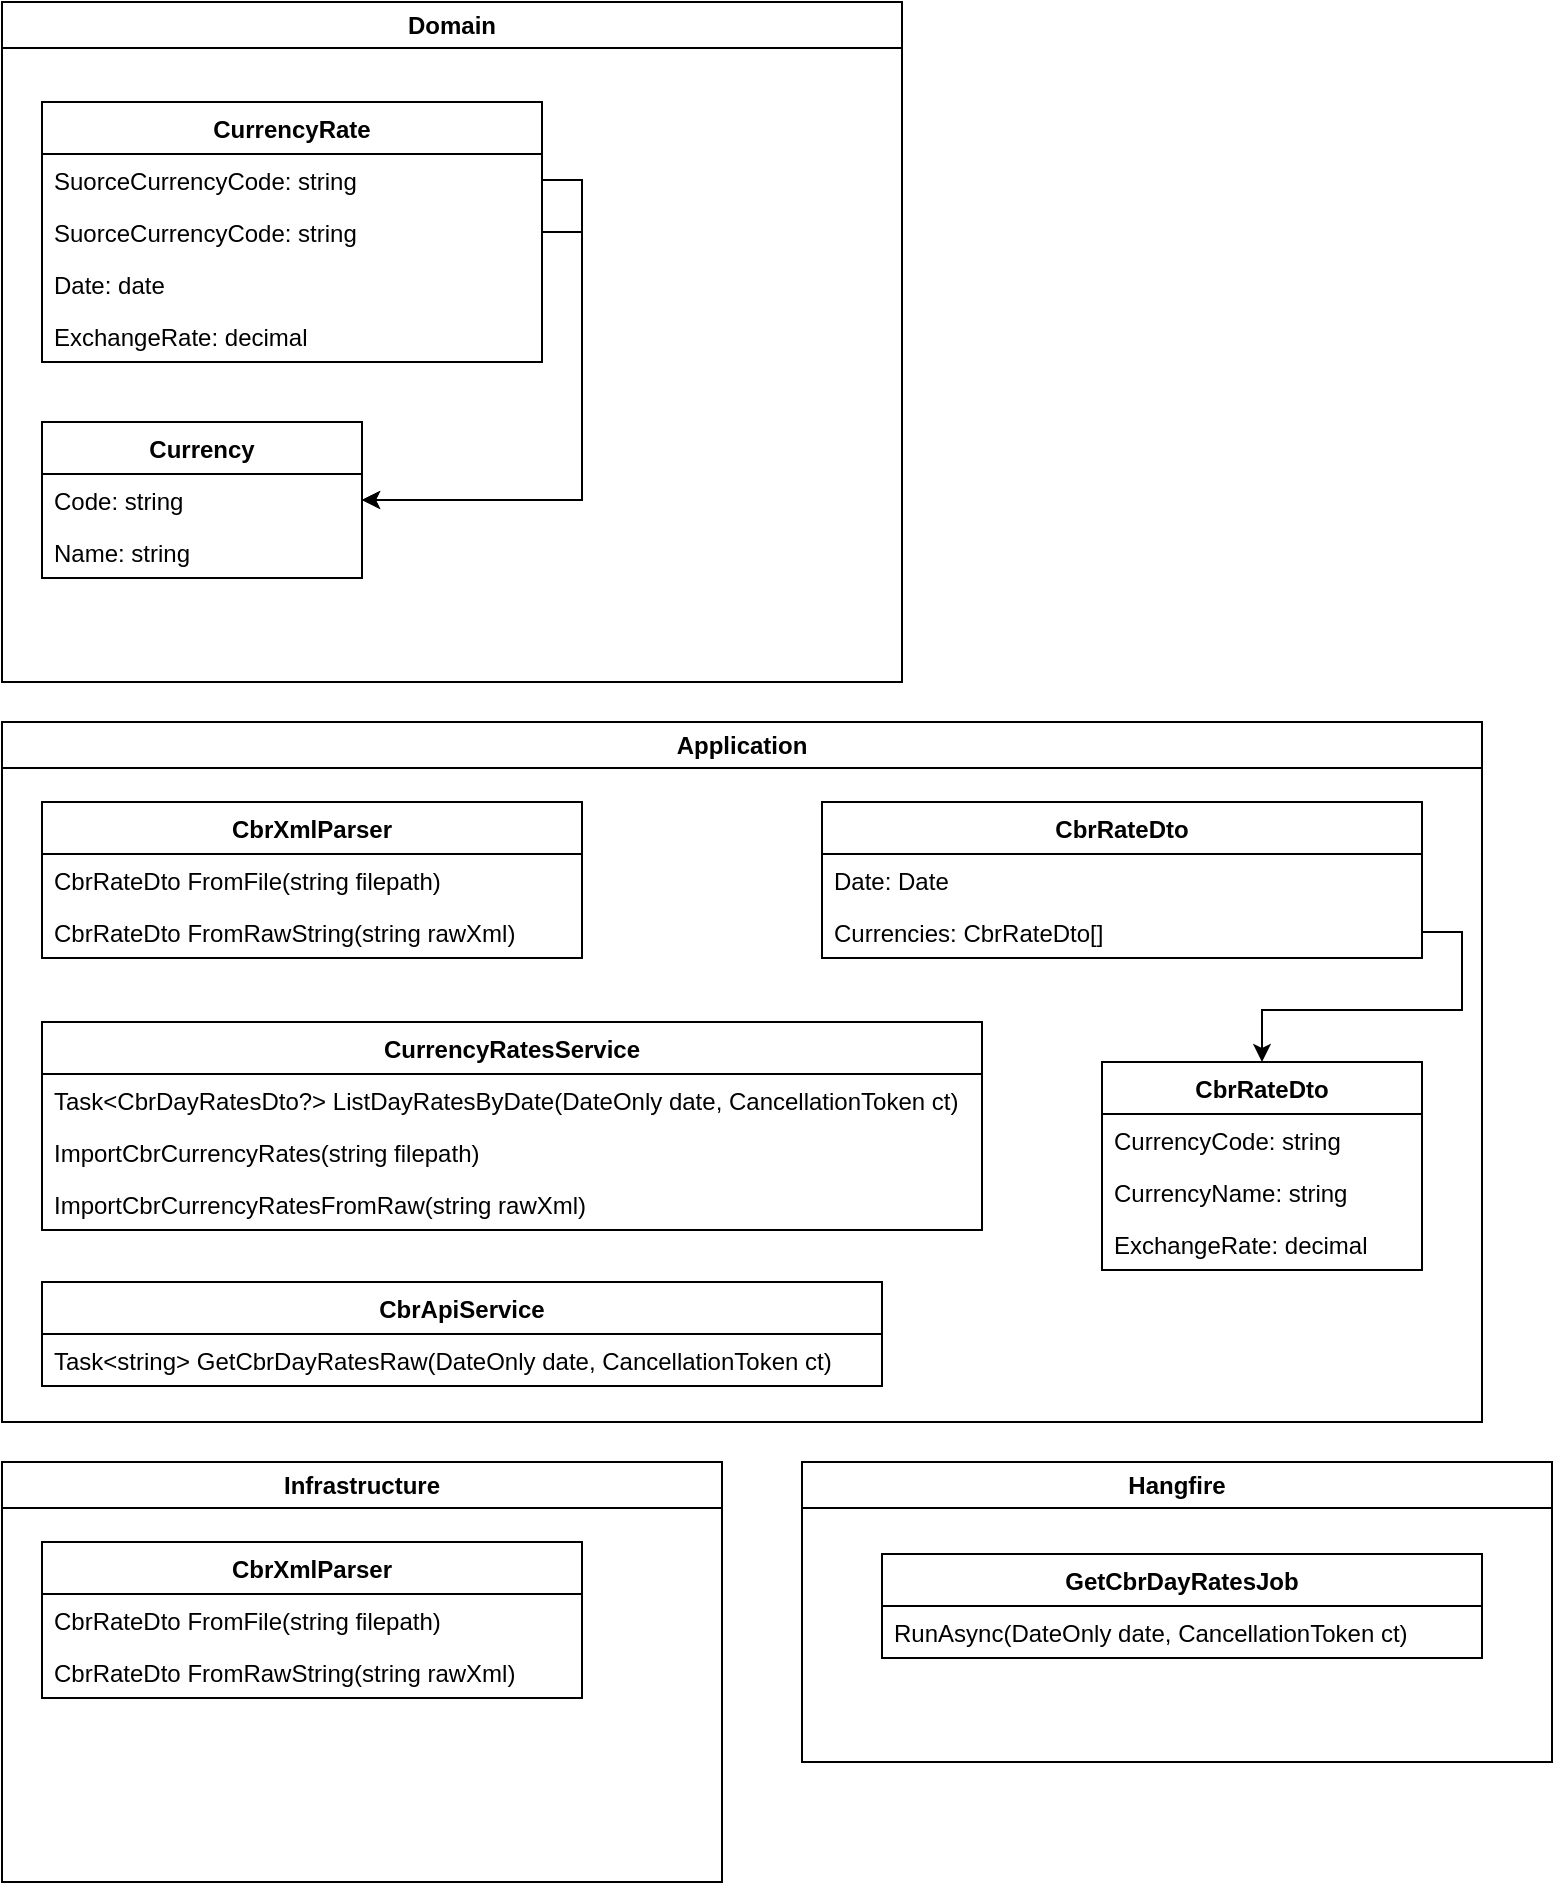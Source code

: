 <mxfile version="24.7.17">
  <diagram name="Page-1" id="Y3O6-fXWIPMZDo0kcvyY">
    <mxGraphModel dx="2045" dy="697" grid="1" gridSize="10" guides="1" tooltips="1" connect="1" arrows="1" fold="1" page="1" pageScale="1" pageWidth="850" pageHeight="1100" math="0" shadow="0">
      <root>
        <mxCell id="0" />
        <mxCell id="1" parent="0" />
        <mxCell id="qHWeuP3GEfssrpxVN6ST-11" value="Domain" style="swimlane;whiteSpace=wrap;html=1;" vertex="1" parent="1">
          <mxGeometry x="-820" y="40" width="450" height="340" as="geometry" />
        </mxCell>
        <mxCell id="qHWeuP3GEfssrpxVN6ST-6" value="Currency" style="swimlane;fontStyle=1;align=center;verticalAlign=top;childLayout=stackLayout;horizontal=1;startSize=26;horizontalStack=0;resizeParent=1;resizeParentMax=0;resizeLast=0;collapsible=1;marginBottom=0;whiteSpace=wrap;html=1;" vertex="1" parent="qHWeuP3GEfssrpxVN6ST-11">
          <mxGeometry x="20" y="210" width="160" height="78" as="geometry" />
        </mxCell>
        <mxCell id="qHWeuP3GEfssrpxVN6ST-7" value="Code: string" style="text;strokeColor=none;fillColor=none;align=left;verticalAlign=top;spacingLeft=4;spacingRight=4;overflow=hidden;rotatable=0;points=[[0,0.5],[1,0.5]];portConstraint=eastwest;whiteSpace=wrap;html=1;" vertex="1" parent="qHWeuP3GEfssrpxVN6ST-6">
          <mxGeometry y="26" width="160" height="26" as="geometry" />
        </mxCell>
        <mxCell id="qHWeuP3GEfssrpxVN6ST-8" value="Name: string" style="text;strokeColor=none;fillColor=none;align=left;verticalAlign=top;spacingLeft=4;spacingRight=4;overflow=hidden;rotatable=0;points=[[0,0.5],[1,0.5]];portConstraint=eastwest;whiteSpace=wrap;html=1;" vertex="1" parent="qHWeuP3GEfssrpxVN6ST-6">
          <mxGeometry y="52" width="160" height="26" as="geometry" />
        </mxCell>
        <mxCell id="qHWeuP3GEfssrpxVN6ST-12" value="CurrencyRate" style="swimlane;fontStyle=1;align=center;verticalAlign=top;childLayout=stackLayout;horizontal=1;startSize=26;horizontalStack=0;resizeParent=1;resizeParentMax=0;resizeLast=0;collapsible=1;marginBottom=0;whiteSpace=wrap;html=1;" vertex="1" parent="qHWeuP3GEfssrpxVN6ST-11">
          <mxGeometry x="20" y="50" width="250" height="130" as="geometry" />
        </mxCell>
        <mxCell id="qHWeuP3GEfssrpxVN6ST-13" value="SuorceCurrencyCode: string" style="text;strokeColor=none;fillColor=none;align=left;verticalAlign=top;spacingLeft=4;spacingRight=4;overflow=hidden;rotatable=0;points=[[0,0.5],[1,0.5]];portConstraint=eastwest;whiteSpace=wrap;html=1;" vertex="1" parent="qHWeuP3GEfssrpxVN6ST-12">
          <mxGeometry y="26" width="250" height="26" as="geometry" />
        </mxCell>
        <mxCell id="qHWeuP3GEfssrpxVN6ST-14" value="SuorceCurrencyCode: string" style="text;strokeColor=none;fillColor=none;align=left;verticalAlign=top;spacingLeft=4;spacingRight=4;overflow=hidden;rotatable=0;points=[[0,0.5],[1,0.5]];portConstraint=eastwest;whiteSpace=wrap;html=1;" vertex="1" parent="qHWeuP3GEfssrpxVN6ST-12">
          <mxGeometry y="52" width="250" height="26" as="geometry" />
        </mxCell>
        <mxCell id="qHWeuP3GEfssrpxVN6ST-15" value="Date: date" style="text;strokeColor=none;fillColor=none;align=left;verticalAlign=top;spacingLeft=4;spacingRight=4;overflow=hidden;rotatable=0;points=[[0,0.5],[1,0.5]];portConstraint=eastwest;whiteSpace=wrap;html=1;" vertex="1" parent="qHWeuP3GEfssrpxVN6ST-12">
          <mxGeometry y="78" width="250" height="26" as="geometry" />
        </mxCell>
        <mxCell id="qHWeuP3GEfssrpxVN6ST-16" value="ExchangeRate: decimal" style="text;strokeColor=none;fillColor=none;align=left;verticalAlign=top;spacingLeft=4;spacingRight=4;overflow=hidden;rotatable=0;points=[[0,0.5],[1,0.5]];portConstraint=eastwest;whiteSpace=wrap;html=1;" vertex="1" parent="qHWeuP3GEfssrpxVN6ST-12">
          <mxGeometry y="104" width="250" height="26" as="geometry" />
        </mxCell>
        <mxCell id="qHWeuP3GEfssrpxVN6ST-17" style="edgeStyle=orthogonalEdgeStyle;rounded=0;orthogonalLoop=1;jettySize=auto;html=1;exitX=1;exitY=0.5;exitDx=0;exitDy=0;entryX=1;entryY=0.5;entryDx=0;entryDy=0;" edge="1" parent="qHWeuP3GEfssrpxVN6ST-11" source="qHWeuP3GEfssrpxVN6ST-13" target="qHWeuP3GEfssrpxVN6ST-7">
          <mxGeometry relative="1" as="geometry" />
        </mxCell>
        <mxCell id="qHWeuP3GEfssrpxVN6ST-18" style="edgeStyle=orthogonalEdgeStyle;rounded=0;orthogonalLoop=1;jettySize=auto;html=1;exitX=1;exitY=0.5;exitDx=0;exitDy=0;entryX=1;entryY=0.5;entryDx=0;entryDy=0;" edge="1" parent="qHWeuP3GEfssrpxVN6ST-11" source="qHWeuP3GEfssrpxVN6ST-14" target="qHWeuP3GEfssrpxVN6ST-7">
          <mxGeometry relative="1" as="geometry" />
        </mxCell>
        <mxCell id="qHWeuP3GEfssrpxVN6ST-19" value="Application" style="swimlane;whiteSpace=wrap;html=1;" vertex="1" parent="1">
          <mxGeometry x="-820" y="400" width="740" height="350" as="geometry" />
        </mxCell>
        <mxCell id="TeqrsGrh8CQe0pCmq5D--1" value="CbrRateDto" style="swimlane;fontStyle=1;align=center;verticalAlign=top;childLayout=stackLayout;horizontal=1;startSize=26;horizontalStack=0;resizeParent=1;resizeParentMax=0;resizeLast=0;collapsible=1;marginBottom=0;whiteSpace=wrap;html=1;" parent="qHWeuP3GEfssrpxVN6ST-19" vertex="1">
          <mxGeometry x="550" y="170" width="160" height="104" as="geometry" />
        </mxCell>
        <mxCell id="TeqrsGrh8CQe0pCmq5D--5" value="CurrencyCode: string" style="text;strokeColor=none;fillColor=none;align=left;verticalAlign=top;spacingLeft=4;spacingRight=4;overflow=hidden;rotatable=0;points=[[0,0.5],[1,0.5]];portConstraint=eastwest;whiteSpace=wrap;html=1;" parent="TeqrsGrh8CQe0pCmq5D--1" vertex="1">
          <mxGeometry y="26" width="160" height="26" as="geometry" />
        </mxCell>
        <mxCell id="TeqrsGrh8CQe0pCmq5D--10" value="CurrencyName: string" style="text;strokeColor=none;fillColor=none;align=left;verticalAlign=top;spacingLeft=4;spacingRight=4;overflow=hidden;rotatable=0;points=[[0,0.5],[1,0.5]];portConstraint=eastwest;whiteSpace=wrap;html=1;" parent="TeqrsGrh8CQe0pCmq5D--1" vertex="1">
          <mxGeometry y="52" width="160" height="26" as="geometry" />
        </mxCell>
        <mxCell id="TeqrsGrh8CQe0pCmq5D--7" value="ExchangeRate: decimal" style="text;strokeColor=none;fillColor=none;align=left;verticalAlign=top;spacingLeft=4;spacingRight=4;overflow=hidden;rotatable=0;points=[[0,0.5],[1,0.5]];portConstraint=eastwest;whiteSpace=wrap;html=1;" parent="TeqrsGrh8CQe0pCmq5D--1" vertex="1">
          <mxGeometry y="78" width="160" height="26" as="geometry" />
        </mxCell>
        <mxCell id="TeqrsGrh8CQe0pCmq5D--11" value="&lt;span style=&quot;text-align: left;&quot;&gt;CbrRateDto&lt;/span&gt;" style="swimlane;fontStyle=1;align=center;verticalAlign=top;childLayout=stackLayout;horizontal=1;startSize=26;horizontalStack=0;resizeParent=1;resizeParentMax=0;resizeLast=0;collapsible=1;marginBottom=0;whiteSpace=wrap;html=1;" parent="qHWeuP3GEfssrpxVN6ST-19" vertex="1">
          <mxGeometry x="410" y="40" width="300" height="78" as="geometry" />
        </mxCell>
        <mxCell id="TeqrsGrh8CQe0pCmq5D--18" value="Date: Date" style="text;strokeColor=none;fillColor=none;align=left;verticalAlign=top;spacingLeft=4;spacingRight=4;overflow=hidden;rotatable=0;points=[[0,0.5],[1,0.5]];portConstraint=eastwest;whiteSpace=wrap;html=1;" parent="TeqrsGrh8CQe0pCmq5D--11" vertex="1">
          <mxGeometry y="26" width="300" height="26" as="geometry" />
        </mxCell>
        <mxCell id="TeqrsGrh8CQe0pCmq5D--21" value="Currencies: CbrRateDto[]" style="text;strokeColor=none;fillColor=none;align=left;verticalAlign=top;spacingLeft=4;spacingRight=4;overflow=hidden;rotatable=0;points=[[0,0.5],[1,0.5]];portConstraint=eastwest;whiteSpace=wrap;html=1;" parent="TeqrsGrh8CQe0pCmq5D--11" vertex="1">
          <mxGeometry y="52" width="300" height="26" as="geometry" />
        </mxCell>
        <mxCell id="XGIjorbHftyJauIKbd2A-5" value="CbrXmlParser" style="swimlane;fontStyle=1;align=center;verticalAlign=top;childLayout=stackLayout;horizontal=1;startSize=26;horizontalStack=0;resizeParent=1;resizeParentMax=0;resizeLast=0;collapsible=1;marginBottom=0;whiteSpace=wrap;html=1;" parent="qHWeuP3GEfssrpxVN6ST-19" vertex="1">
          <mxGeometry x="20" y="40" width="270" height="78" as="geometry" />
        </mxCell>
        <mxCell id="XGIjorbHftyJauIKbd2A-8" value="CbrRateDto FromFile(string filepath)" style="text;strokeColor=none;fillColor=none;align=left;verticalAlign=top;spacingLeft=4;spacingRight=4;overflow=hidden;rotatable=0;points=[[0,0.5],[1,0.5]];portConstraint=eastwest;whiteSpace=wrap;html=1;" parent="XGIjorbHftyJauIKbd2A-5" vertex="1">
          <mxGeometry y="26" width="270" height="26" as="geometry" />
        </mxCell>
        <mxCell id="XGIjorbHftyJauIKbd2A-9" value="CbrRateDto&amp;nbsp;FromRawString(string rawXml)" style="text;strokeColor=none;fillColor=none;align=left;verticalAlign=top;spacingLeft=4;spacingRight=4;overflow=hidden;rotatable=0;points=[[0,0.5],[1,0.5]];portConstraint=eastwest;whiteSpace=wrap;html=1;" parent="XGIjorbHftyJauIKbd2A-5" vertex="1">
          <mxGeometry y="52" width="270" height="26" as="geometry" />
        </mxCell>
        <mxCell id="qHWeuP3GEfssrpxVN6ST-2" value="CurrencyRatesService" style="swimlane;fontStyle=1;align=center;verticalAlign=top;childLayout=stackLayout;horizontal=1;startSize=26;horizontalStack=0;resizeParent=1;resizeParentMax=0;resizeLast=0;collapsible=1;marginBottom=0;whiteSpace=wrap;html=1;" vertex="1" parent="qHWeuP3GEfssrpxVN6ST-19">
          <mxGeometry x="20" y="150" width="470" height="104" as="geometry" />
        </mxCell>
        <mxCell id="qHWeuP3GEfssrpxVN6ST-3" value="Task&amp;lt;CbrDayRatesDto?&amp;gt; ListDayRatesByDate(DateOnly date, CancellationToken ct)" style="text;strokeColor=none;fillColor=none;align=left;verticalAlign=top;spacingLeft=4;spacingRight=4;overflow=hidden;rotatable=0;points=[[0,0.5],[1,0.5]];portConstraint=eastwest;whiteSpace=wrap;html=1;" vertex="1" parent="qHWeuP3GEfssrpxVN6ST-2">
          <mxGeometry y="26" width="470" height="26" as="geometry" />
        </mxCell>
        <mxCell id="qHWeuP3GEfssrpxVN6ST-4" value="ImportCbrCurrencyRates(string filepath)" style="text;strokeColor=none;fillColor=none;align=left;verticalAlign=top;spacingLeft=4;spacingRight=4;overflow=hidden;rotatable=0;points=[[0,0.5],[1,0.5]];portConstraint=eastwest;whiteSpace=wrap;html=1;" vertex="1" parent="qHWeuP3GEfssrpxVN6ST-2">
          <mxGeometry y="52" width="470" height="26" as="geometry" />
        </mxCell>
        <mxCell id="qHWeuP3GEfssrpxVN6ST-5" value="ImportCbrCurrencyRatesFromRaw(string rawXml)" style="text;strokeColor=none;fillColor=none;align=left;verticalAlign=top;spacingLeft=4;spacingRight=4;overflow=hidden;rotatable=0;points=[[0,0.5],[1,0.5]];portConstraint=eastwest;whiteSpace=wrap;html=1;" vertex="1" parent="qHWeuP3GEfssrpxVN6ST-2">
          <mxGeometry y="78" width="470" height="26" as="geometry" />
        </mxCell>
        <mxCell id="qHWeuP3GEfssrpxVN6ST-21" value="CbrApiService" style="swimlane;fontStyle=1;align=center;verticalAlign=top;childLayout=stackLayout;horizontal=1;startSize=26;horizontalStack=0;resizeParent=1;resizeParentMax=0;resizeLast=0;collapsible=1;marginBottom=0;whiteSpace=wrap;html=1;" vertex="1" parent="qHWeuP3GEfssrpxVN6ST-19">
          <mxGeometry x="20" y="280" width="420" height="52" as="geometry" />
        </mxCell>
        <mxCell id="qHWeuP3GEfssrpxVN6ST-22" value="Task&amp;lt;string&amp;gt; GetCbrDayRatesRaw(DateOnly date, CancellationToken ct)" style="text;strokeColor=none;fillColor=none;align=left;verticalAlign=top;spacingLeft=4;spacingRight=4;overflow=hidden;rotatable=0;points=[[0,0.5],[1,0.5]];portConstraint=eastwest;whiteSpace=wrap;html=1;" vertex="1" parent="qHWeuP3GEfssrpxVN6ST-21">
          <mxGeometry y="26" width="420" height="26" as="geometry" />
        </mxCell>
        <mxCell id="qHWeuP3GEfssrpxVN6ST-32" style="edgeStyle=orthogonalEdgeStyle;rounded=0;orthogonalLoop=1;jettySize=auto;html=1;exitX=1;exitY=0.5;exitDx=0;exitDy=0;" edge="1" parent="qHWeuP3GEfssrpxVN6ST-19" source="TeqrsGrh8CQe0pCmq5D--21" target="TeqrsGrh8CQe0pCmq5D--1">
          <mxGeometry relative="1" as="geometry" />
        </mxCell>
        <mxCell id="qHWeuP3GEfssrpxVN6ST-20" value="Hangfire" style="swimlane;whiteSpace=wrap;html=1;" vertex="1" parent="1">
          <mxGeometry x="-420" y="770" width="375" height="150" as="geometry" />
        </mxCell>
        <mxCell id="qHWeuP3GEfssrpxVN6ST-26" value="GetCbrDayRatesJob" style="swimlane;fontStyle=1;align=center;verticalAlign=top;childLayout=stackLayout;horizontal=1;startSize=26;horizontalStack=0;resizeParent=1;resizeParentMax=0;resizeLast=0;collapsible=1;marginBottom=0;whiteSpace=wrap;html=1;" vertex="1" parent="qHWeuP3GEfssrpxVN6ST-20">
          <mxGeometry x="40" y="46" width="300" height="52" as="geometry" />
        </mxCell>
        <mxCell id="qHWeuP3GEfssrpxVN6ST-29" value="RunAsync(DateOnly date, CancellationToken ct)" style="text;strokeColor=none;fillColor=none;align=left;verticalAlign=top;spacingLeft=4;spacingRight=4;overflow=hidden;rotatable=0;points=[[0,0.5],[1,0.5]];portConstraint=eastwest;whiteSpace=wrap;html=1;" vertex="1" parent="qHWeuP3GEfssrpxVN6ST-26">
          <mxGeometry y="26" width="300" height="26" as="geometry" />
        </mxCell>
        <mxCell id="qHWeuP3GEfssrpxVN6ST-34" value="Infrastructure" style="swimlane;whiteSpace=wrap;html=1;" vertex="1" parent="1">
          <mxGeometry x="-820" y="770" width="360" height="210" as="geometry" />
        </mxCell>
        <mxCell id="qHWeuP3GEfssrpxVN6ST-42" value="CbrXmlParser" style="swimlane;fontStyle=1;align=center;verticalAlign=top;childLayout=stackLayout;horizontal=1;startSize=26;horizontalStack=0;resizeParent=1;resizeParentMax=0;resizeLast=0;collapsible=1;marginBottom=0;whiteSpace=wrap;html=1;" vertex="1" parent="qHWeuP3GEfssrpxVN6ST-34">
          <mxGeometry x="20" y="40" width="270" height="78" as="geometry" />
        </mxCell>
        <mxCell id="qHWeuP3GEfssrpxVN6ST-43" value="CbrRateDto FromFile(string filepath)" style="text;strokeColor=none;fillColor=none;align=left;verticalAlign=top;spacingLeft=4;spacingRight=4;overflow=hidden;rotatable=0;points=[[0,0.5],[1,0.5]];portConstraint=eastwest;whiteSpace=wrap;html=1;" vertex="1" parent="qHWeuP3GEfssrpxVN6ST-42">
          <mxGeometry y="26" width="270" height="26" as="geometry" />
        </mxCell>
        <mxCell id="qHWeuP3GEfssrpxVN6ST-44" value="CbrRateDto&amp;nbsp;FromRawString(string rawXml)" style="text;strokeColor=none;fillColor=none;align=left;verticalAlign=top;spacingLeft=4;spacingRight=4;overflow=hidden;rotatable=0;points=[[0,0.5],[1,0.5]];portConstraint=eastwest;whiteSpace=wrap;html=1;" vertex="1" parent="qHWeuP3GEfssrpxVN6ST-42">
          <mxGeometry y="52" width="270" height="26" as="geometry" />
        </mxCell>
      </root>
    </mxGraphModel>
  </diagram>
</mxfile>
